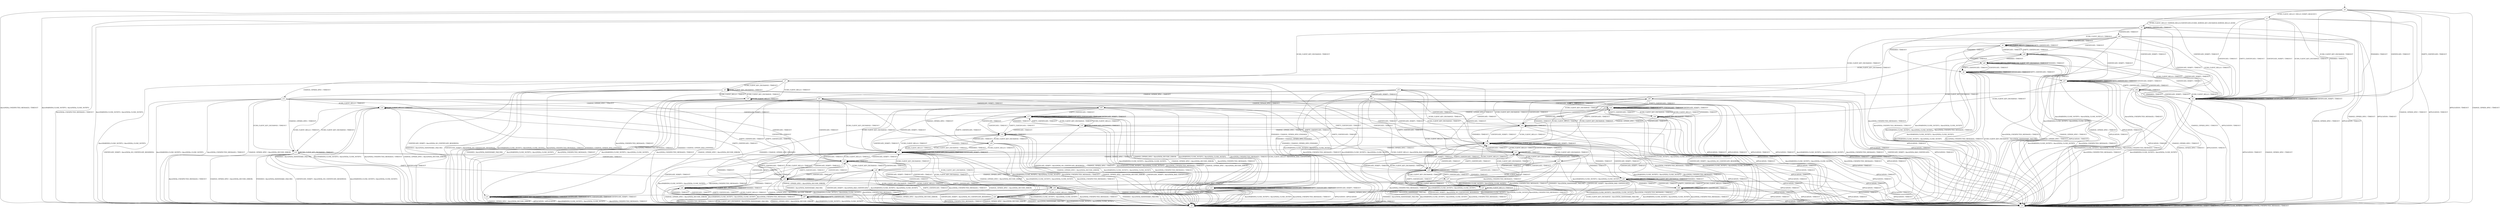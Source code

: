 digraph h4 {
s0 [label="s0"];
s1 [label="s1"];
s2 [label="s2"];
s3 [label="s3"];
s4 [label="s4"];
s5 [label="s5"];
s6 [label="s6"];
s7 [label="s7"];
s8 [label="s8"];
s26 [label="s26"];
s27 [label="s27"];
s9 [label="s9"];
s10 [label="s10"];
s11 [label="s11"];
s12 [label="s12"];
s21 [label="s21"];
s28 [label="s28"];
s29 [label="s29"];
s35 [label="s35"];
s36 [label="s36"];
s46 [label="s46"];
s13 [label="s13"];
s14 [label="s14"];
s15 [label="s15"];
s16 [label="s16"];
s22 [label="s22"];
s23 [label="s23"];
s30 [label="s30"];
s33 [label="s33"];
s37 [label="s37"];
s41 [label="s41"];
s42 [label="s42"];
s45 [label="s45"];
s17 [label="s17"];
s18 [label="s18"];
s24 [label="s24"];
s25 [label="s25"];
s31 [label="s31"];
s34 [label="s34"];
s38 [label="s38"];
s43 [label="s43"];
s44 [label="s44"];
s48 [label="s48"];
s19 [label="s19"];
s20 [label="s20"];
s32 [label="s32"];
s40 [label="s40"];
s47 [label="s47"];
s39 [label="s39"];
s0 -> s1 [label="ECDH_CLIENT_HELLO / HELLO_VERIFY_REQUEST+"];
s0 -> s2 [label="ECDH_CLIENT_KEY_EXCHANGE / TIMEOUT"];
s0 -> s3 [label="CHANGE_CIPHER_SPEC / TIMEOUT"];
s0 -> s2 [label="FINISHED / TIMEOUT"];
s0 -> s3 [label="APPLICATION / TIMEOUT"];
s0 -> s2 [label="CERTIFICATE / TIMEOUT"];
s0 -> s2 [label="EMPTY_CERTIFICATE / TIMEOUT"];
s0 -> s2 [label="CERTIFICATE_VERIFY / TIMEOUT"];
s0 -> s4 [label="Alert(WARNING,CLOSE_NOTIFY) / Alert(FATAL,CLOSE_NOTIFY)"];
s0 -> s4 [label="Alert(FATAL,UNEXPECTED_MESSAGE) / TIMEOUT"];
s1 -> s5 [label="ECDH_CLIENT_HELLO / SERVER_HELLO,CERTIFICATE,ECDHE_SERVER_KEY_EXCHANGE,SERVER_HELLO_DONE"];
s1 -> s2 [label="ECDH_CLIENT_KEY_EXCHANGE / TIMEOUT"];
s1 -> s3 [label="CHANGE_CIPHER_SPEC / TIMEOUT"];
s1 -> s2 [label="FINISHED / TIMEOUT"];
s1 -> s3 [label="APPLICATION / TIMEOUT"];
s1 -> s2 [label="CERTIFICATE / TIMEOUT"];
s1 -> s2 [label="EMPTY_CERTIFICATE / TIMEOUT"];
s1 -> s2 [label="CERTIFICATE_VERIFY / TIMEOUT"];
s1 -> s4 [label="Alert(WARNING,CLOSE_NOTIFY) / Alert(FATAL,CLOSE_NOTIFY)"];
s1 -> s4 [label="Alert(FATAL,UNEXPECTED_MESSAGE) / TIMEOUT"];
s2 -> s2 [label="ECDH_CLIENT_HELLO / TIMEOUT"];
s2 -> s2 [label="ECDH_CLIENT_KEY_EXCHANGE / TIMEOUT"];
s2 -> s3 [label="CHANGE_CIPHER_SPEC / TIMEOUT"];
s2 -> s2 [label="FINISHED / TIMEOUT"];
s2 -> s3 [label="APPLICATION / TIMEOUT"];
s2 -> s2 [label="CERTIFICATE / TIMEOUT"];
s2 -> s2 [label="EMPTY_CERTIFICATE / TIMEOUT"];
s2 -> s2 [label="CERTIFICATE_VERIFY / TIMEOUT"];
s2 -> s4 [label="Alert(WARNING,CLOSE_NOTIFY) / Alert(FATAL,CLOSE_NOTIFY)"];
s2 -> s4 [label="Alert(FATAL,UNEXPECTED_MESSAGE) / TIMEOUT"];
s3 -> s3 [label="ECDH_CLIENT_HELLO / TIMEOUT"];
s3 -> s3 [label="ECDH_CLIENT_KEY_EXCHANGE / TIMEOUT"];
s3 -> s3 [label="CHANGE_CIPHER_SPEC / TIMEOUT"];
s3 -> s3 [label="FINISHED / TIMEOUT"];
s3 -> s3 [label="APPLICATION / TIMEOUT"];
s3 -> s3 [label="CERTIFICATE / TIMEOUT"];
s3 -> s3 [label="EMPTY_CERTIFICATE / TIMEOUT"];
s3 -> s3 [label="CERTIFICATE_VERIFY / TIMEOUT"];
s3 -> s3 [label="Alert(WARNING,CLOSE_NOTIFY) / TIMEOUT"];
s3 -> s3 [label="Alert(FATAL,UNEXPECTED_MESSAGE) / TIMEOUT"];
s4 -> s4 [label="ECDH_CLIENT_HELLO / SOCKET_CLOSED"];
s4 -> s4 [label="ECDH_CLIENT_KEY_EXCHANGE / SOCKET_CLOSED"];
s4 -> s4 [label="CHANGE_CIPHER_SPEC / SOCKET_CLOSED"];
s4 -> s4 [label="FINISHED / SOCKET_CLOSED"];
s4 -> s4 [label="APPLICATION / SOCKET_CLOSED"];
s4 -> s4 [label="CERTIFICATE / SOCKET_CLOSED"];
s4 -> s4 [label="EMPTY_CERTIFICATE / SOCKET_CLOSED"];
s4 -> s4 [label="CERTIFICATE_VERIFY / SOCKET_CLOSED"];
s4 -> s4 [label="Alert(WARNING,CLOSE_NOTIFY) / SOCKET_CLOSED"];
s4 -> s4 [label="Alert(FATAL,UNEXPECTED_MESSAGE) / SOCKET_CLOSED"];
s5 -> s6 [label="ECDH_CLIENT_HELLO / TIMEOUT"];
s5 -> s7 [label="ECDH_CLIENT_KEY_EXCHANGE / TIMEOUT"];
s5 -> s3 [label="CHANGE_CIPHER_SPEC / TIMEOUT"];
s5 -> s8 [label="FINISHED / TIMEOUT"];
s5 -> s3 [label="APPLICATION / TIMEOUT"];
s5 -> s26 [label="CERTIFICATE / TIMEOUT"];
s5 -> s5 [label="EMPTY_CERTIFICATE / TIMEOUT"];
s5 -> s27 [label="CERTIFICATE_VERIFY / TIMEOUT"];
s5 -> s4 [label="Alert(WARNING,CLOSE_NOTIFY) / Alert(FATAL,CLOSE_NOTIFY)"];
s5 -> s4 [label="Alert(FATAL,UNEXPECTED_MESSAGE) / TIMEOUT"];
s6 -> s6 [label="ECDH_CLIENT_HELLO / TIMEOUT"];
s6 -> s9 [label="ECDH_CLIENT_KEY_EXCHANGE / TIMEOUT"];
s6 -> s3 [label="CHANGE_CIPHER_SPEC / TIMEOUT"];
s6 -> s8 [label="FINISHED / TIMEOUT"];
s6 -> s3 [label="APPLICATION / TIMEOUT"];
s6 -> s28 [label="CERTIFICATE / TIMEOUT"];
s6 -> s6 [label="EMPTY_CERTIFICATE / TIMEOUT"];
s6 -> s27 [label="CERTIFICATE_VERIFY / TIMEOUT"];
s6 -> s4 [label="Alert(WARNING,CLOSE_NOTIFY) / Alert(FATAL,CLOSE_NOTIFY)"];
s6 -> s4 [label="Alert(FATAL,UNEXPECTED_MESSAGE) / TIMEOUT"];
s7 -> s10 [label="ECDH_CLIENT_HELLO / TIMEOUT"];
s7 -> s9 [label="ECDH_CLIENT_KEY_EXCHANGE / TIMEOUT"];
s7 -> s11 [label="CHANGE_CIPHER_SPEC / TIMEOUT"];
s7 -> s12 [label="FINISHED / CHANGE_CIPHER_SPEC,FINISHED"];
s7 -> s3 [label="APPLICATION / TIMEOUT"];
s7 -> s21 [label="CERTIFICATE / TIMEOUT"];
s7 -> s29 [label="EMPTY_CERTIFICATE / TIMEOUT"];
s7 -> s4 [label="CERTIFICATE_VERIFY / Alert(FATAL,NO_CERTIFICATE_RESERVED)"];
s7 -> s4 [label="Alert(WARNING,CLOSE_NOTIFY) / Alert(FATAL,CLOSE_NOTIFY)"];
s7 -> s4 [label="Alert(FATAL,UNEXPECTED_MESSAGE) / TIMEOUT"];
s8 -> s8 [label="ECDH_CLIENT_HELLO / TIMEOUT"];
s8 -> s4 [label="ECDH_CLIENT_KEY_EXCHANGE / Alert(FATAL,HANDSHAKE_FAILURE)"];
s8 -> s3 [label="CHANGE_CIPHER_SPEC / TIMEOUT"];
s8 -> s8 [label="FINISHED / TIMEOUT"];
s8 -> s3 [label="APPLICATION / TIMEOUT"];
s8 -> s8 [label="CERTIFICATE / TIMEOUT"];
s8 -> s8 [label="EMPTY_CERTIFICATE / TIMEOUT"];
s8 -> s27 [label="CERTIFICATE_VERIFY / TIMEOUT"];
s8 -> s4 [label="Alert(WARNING,CLOSE_NOTIFY) / Alert(FATAL,CLOSE_NOTIFY)"];
s8 -> s4 [label="Alert(FATAL,UNEXPECTED_MESSAGE) / TIMEOUT"];
s26 -> s2 [label="ECDH_CLIENT_HELLO / TIMEOUT"];
s26 -> s35 [label="ECDH_CLIENT_KEY_EXCHANGE / TIMEOUT"];
s26 -> s3 [label="CHANGE_CIPHER_SPEC / TIMEOUT"];
s26 -> s46 [label="FINISHED / TIMEOUT"];
s26 -> s3 [label="APPLICATION / TIMEOUT"];
s26 -> s28 [label="CERTIFICATE / TIMEOUT"];
s26 -> s6 [label="EMPTY_CERTIFICATE / TIMEOUT"];
s26 -> s2 [label="CERTIFICATE_VERIFY / TIMEOUT"];
s26 -> s4 [label="Alert(WARNING,CLOSE_NOTIFY) / Alert(FATAL,CLOSE_NOTIFY)"];
s26 -> s4 [label="Alert(FATAL,UNEXPECTED_MESSAGE) / TIMEOUT"];
s27 -> s27 [label="ECDH_CLIENT_HELLO / TIMEOUT"];
s27 -> s24 [label="ECDH_CLIENT_KEY_EXCHANGE / TIMEOUT"];
s27 -> s3 [label="CHANGE_CIPHER_SPEC / TIMEOUT"];
s27 -> s27 [label="FINISHED / TIMEOUT"];
s27 -> s3 [label="APPLICATION / TIMEOUT"];
s27 -> s36 [label="CERTIFICATE / TIMEOUT"];
s27 -> s27 [label="EMPTY_CERTIFICATE / TIMEOUT"];
s27 -> s27 [label="CERTIFICATE_VERIFY / TIMEOUT"];
s27 -> s4 [label="Alert(WARNING,CLOSE_NOTIFY) / Alert(FATAL,CLOSE_NOTIFY)"];
s27 -> s4 [label="Alert(FATAL,UNEXPECTED_MESSAGE) / TIMEOUT"];
s9 -> s10 [label="ECDH_CLIENT_HELLO / TIMEOUT"];
s9 -> s9 [label="ECDH_CLIENT_KEY_EXCHANGE / TIMEOUT"];
s9 -> s13 [label="CHANGE_CIPHER_SPEC / TIMEOUT"];
s9 -> s4 [label="FINISHED / Alert(FATAL,HANDSHAKE_FAILURE)"];
s9 -> s3 [label="APPLICATION / TIMEOUT"];
s9 -> s21 [label="CERTIFICATE / TIMEOUT"];
s9 -> s29 [label="EMPTY_CERTIFICATE / TIMEOUT"];
s9 -> s4 [label="CERTIFICATE_VERIFY / Alert(FATAL,NO_CERTIFICATE_RESERVED)"];
s9 -> s4 [label="Alert(WARNING,CLOSE_NOTIFY) / Alert(FATAL,CLOSE_NOTIFY)"];
s9 -> s4 [label="Alert(FATAL,UNEXPECTED_MESSAGE) / TIMEOUT"];
s10 -> s10 [label="ECDH_CLIENT_HELLO / TIMEOUT"];
s10 -> s9 [label="ECDH_CLIENT_KEY_EXCHANGE / TIMEOUT"];
s10 -> s14 [label="CHANGE_CIPHER_SPEC / TIMEOUT"];
s10 -> s4 [label="FINISHED / Alert(FATAL,HANDSHAKE_FAILURE)"];
s10 -> s3 [label="APPLICATION / TIMEOUT"];
s10 -> s21 [label="CERTIFICATE / TIMEOUT"];
s10 -> s29 [label="EMPTY_CERTIFICATE / TIMEOUT"];
s10 -> s22 [label="CERTIFICATE_VERIFY / TIMEOUT"];
s10 -> s4 [label="Alert(WARNING,CLOSE_NOTIFY) / Alert(FATAL,CLOSE_NOTIFY)"];
s10 -> s4 [label="Alert(FATAL,UNEXPECTED_MESSAGE) / TIMEOUT"];
s11 -> s14 [label="ECDH_CLIENT_HELLO / TIMEOUT"];
s11 -> s13 [label="ECDH_CLIENT_KEY_EXCHANGE / TIMEOUT"];
s11 -> s4 [label="CHANGE_CIPHER_SPEC / Alert(FATAL,DECODE_ERROR)"];
s11 -> s15 [label="FINISHED / CHANGE_CIPHER_SPEC,FINISHED"];
s11 -> s3 [label="APPLICATION / TIMEOUT"];
s11 -> s16 [label="CERTIFICATE / TIMEOUT"];
s11 -> s30 [label="EMPTY_CERTIFICATE / TIMEOUT"];
s11 -> s4 [label="CERTIFICATE_VERIFY / Alert(FATAL,NO_CERTIFICATE_RESERVED)"];
s11 -> s4 [label="Alert(WARNING,CLOSE_NOTIFY) / Alert(FATAL,CLOSE_NOTIFY)"];
s11 -> s4 [label="Alert(FATAL,UNEXPECTED_MESSAGE) / TIMEOUT"];
s12 -> s12 [label="ECDH_CLIENT_HELLO / TIMEOUT"];
s12 -> s12 [label="ECDH_CLIENT_KEY_EXCHANGE / TIMEOUT"];
s12 -> s15 [label="CHANGE_CIPHER_SPEC / TIMEOUT"];
s12 -> s12 [label="FINISHED / TIMEOUT"];
s12 -> s4 [label="APPLICATION / APPLICATION"];
s12 -> s12 [label="CERTIFICATE / TIMEOUT"];
s12 -> s12 [label="EMPTY_CERTIFICATE / TIMEOUT"];
s12 -> s12 [label="CERTIFICATE_VERIFY / TIMEOUT"];
s12 -> s4 [label="Alert(WARNING,CLOSE_NOTIFY) / Alert(FATAL,CLOSE_NOTIFY)"];
s12 -> s4 [label="Alert(FATAL,UNEXPECTED_MESSAGE) / TIMEOUT"];
s21 -> s33 [label="ECDH_CLIENT_HELLO / TIMEOUT"];
s21 -> s23 [label="ECDH_CLIENT_KEY_EXCHANGE / TIMEOUT"];
s21 -> s16 [label="CHANGE_CIPHER_SPEC / TIMEOUT"];
s21 -> s45 [label="FINISHED / TIMEOUT"];
s21 -> s3 [label="APPLICATION / TIMEOUT"];
s21 -> s21 [label="CERTIFICATE / TIMEOUT"];
s21 -> s29 [label="EMPTY_CERTIFICATE / TIMEOUT"];
s21 -> s33 [label="CERTIFICATE_VERIFY / TIMEOUT"];
s21 -> s4 [label="Alert(WARNING,CLOSE_NOTIFY) / Alert(FATAL,CLOSE_NOTIFY)"];
s21 -> s4 [label="Alert(FATAL,UNEXPECTED_MESSAGE) / TIMEOUT"];
s28 -> s2 [label="ECDH_CLIENT_HELLO / TIMEOUT"];
s28 -> s23 [label="ECDH_CLIENT_KEY_EXCHANGE / TIMEOUT"];
s28 -> s3 [label="CHANGE_CIPHER_SPEC / TIMEOUT"];
s28 -> s46 [label="FINISHED / TIMEOUT"];
s28 -> s3 [label="APPLICATION / TIMEOUT"];
s28 -> s28 [label="CERTIFICATE / TIMEOUT"];
s28 -> s6 [label="EMPTY_CERTIFICATE / TIMEOUT"];
s28 -> s2 [label="CERTIFICATE_VERIFY / TIMEOUT"];
s28 -> s4 [label="Alert(WARNING,CLOSE_NOTIFY) / Alert(FATAL,CLOSE_NOTIFY)"];
s28 -> s4 [label="Alert(FATAL,UNEXPECTED_MESSAGE) / TIMEOUT"];
s29 -> s33 [label="ECDH_CLIENT_HELLO / TIMEOUT"];
s29 -> s37 [label="ECDH_CLIENT_KEY_EXCHANGE / TIMEOUT"];
s29 -> s30 [label="CHANGE_CIPHER_SPEC / TIMEOUT"];
s29 -> s45 [label="FINISHED / TIMEOUT"];
s29 -> s3 [label="APPLICATION / TIMEOUT"];
s29 -> s21 [label="CERTIFICATE / TIMEOUT"];
s29 -> s29 [label="EMPTY_CERTIFICATE / TIMEOUT"];
s29 -> s33 [label="CERTIFICATE_VERIFY / TIMEOUT"];
s29 -> s4 [label="Alert(WARNING,CLOSE_NOTIFY) / Alert(FATAL,CLOSE_NOTIFY)"];
s29 -> s4 [label="Alert(FATAL,UNEXPECTED_MESSAGE) / TIMEOUT"];
s35 -> s25 [label="ECDH_CLIENT_HELLO / TIMEOUT"];
s35 -> s33 [label="ECDH_CLIENT_KEY_EXCHANGE / TIMEOUT"];
s35 -> s41 [label="CHANGE_CIPHER_SPEC / TIMEOUT"];
s35 -> s12 [label="FINISHED / CHANGE_CIPHER_SPEC,FINISHED"];
s35 -> s3 [label="APPLICATION / TIMEOUT"];
s35 -> s21 [label="CERTIFICATE / TIMEOUT"];
s35 -> s29 [label="EMPTY_CERTIFICATE / TIMEOUT"];
s35 -> s42 [label="CERTIFICATE_VERIFY / TIMEOUT"];
s35 -> s4 [label="Alert(WARNING,CLOSE_NOTIFY) / Alert(FATAL,CLOSE_NOTIFY)"];
s35 -> s4 [label="Alert(FATAL,UNEXPECTED_MESSAGE) / TIMEOUT"];
s36 -> s2 [label="ECDH_CLIENT_HELLO / TIMEOUT"];
s36 -> s40 [label="ECDH_CLIENT_KEY_EXCHANGE / TIMEOUT"];
s36 -> s3 [label="CHANGE_CIPHER_SPEC / TIMEOUT"];
s36 -> s2 [label="FINISHED / TIMEOUT"];
s36 -> s3 [label="APPLICATION / TIMEOUT"];
s36 -> s36 [label="CERTIFICATE / TIMEOUT"];
s36 -> s27 [label="EMPTY_CERTIFICATE / TIMEOUT"];
s36 -> s2 [label="CERTIFICATE_VERIFY / TIMEOUT"];
s36 -> s4 [label="Alert(WARNING,CLOSE_NOTIFY) / Alert(FATAL,CLOSE_NOTIFY)"];
s36 -> s4 [label="Alert(FATAL,UNEXPECTED_MESSAGE) / TIMEOUT"];
s46 -> s46 [label="ECDH_CLIENT_HELLO / TIMEOUT"];
s46 -> s46 [label="ECDH_CLIENT_KEY_EXCHANGE / TIMEOUT"];
s46 -> s3 [label="CHANGE_CIPHER_SPEC / TIMEOUT"];
s46 -> s46 [label="FINISHED / TIMEOUT"];
s46 -> s3 [label="APPLICATION / TIMEOUT"];
s46 -> s8 [label="CERTIFICATE / TIMEOUT"];
s46 -> s8 [label="EMPTY_CERTIFICATE / TIMEOUT"];
s46 -> s2 [label="CERTIFICATE_VERIFY / TIMEOUT"];
s46 -> s4 [label="Alert(WARNING,CLOSE_NOTIFY) / Alert(FATAL,CLOSE_NOTIFY)"];
s46 -> s4 [label="Alert(FATAL,UNEXPECTED_MESSAGE) / TIMEOUT"];
s13 -> s14 [label="ECDH_CLIENT_HELLO / TIMEOUT"];
s13 -> s13 [label="ECDH_CLIENT_KEY_EXCHANGE / TIMEOUT"];
s13 -> s4 [label="CHANGE_CIPHER_SPEC / Alert(FATAL,DECODE_ERROR)"];
s13 -> s4 [label="FINISHED / Alert(FATAL,HANDSHAKE_FAILURE)"];
s13 -> s3 [label="APPLICATION / TIMEOUT"];
s13 -> s16 [label="CERTIFICATE / TIMEOUT"];
s13 -> s30 [label="EMPTY_CERTIFICATE / TIMEOUT"];
s13 -> s4 [label="CERTIFICATE_VERIFY / Alert(FATAL,NO_CERTIFICATE_RESERVED)"];
s13 -> s4 [label="Alert(WARNING,CLOSE_NOTIFY) / Alert(FATAL,CLOSE_NOTIFY)"];
s13 -> s4 [label="Alert(FATAL,UNEXPECTED_MESSAGE) / TIMEOUT"];
s14 -> s14 [label="ECDH_CLIENT_HELLO / TIMEOUT"];
s14 -> s13 [label="ECDH_CLIENT_KEY_EXCHANGE / TIMEOUT"];
s14 -> s4 [label="CHANGE_CIPHER_SPEC / Alert(FATAL,DECODE_ERROR)"];
s14 -> s4 [label="FINISHED / Alert(FATAL,HANDSHAKE_FAILURE)"];
s14 -> s3 [label="APPLICATION / TIMEOUT"];
s14 -> s16 [label="CERTIFICATE / TIMEOUT"];
s14 -> s30 [label="EMPTY_CERTIFICATE / TIMEOUT"];
s14 -> s17 [label="CERTIFICATE_VERIFY / TIMEOUT"];
s14 -> s4 [label="Alert(WARNING,CLOSE_NOTIFY) / Alert(FATAL,CLOSE_NOTIFY)"];
s14 -> s4 [label="Alert(FATAL,UNEXPECTED_MESSAGE) / TIMEOUT"];
s15 -> s15 [label="ECDH_CLIENT_HELLO / TIMEOUT"];
s15 -> s15 [label="ECDH_CLIENT_KEY_EXCHANGE / TIMEOUT"];
s15 -> s4 [label="CHANGE_CIPHER_SPEC / Alert(FATAL,DECODE_ERROR)"];
s15 -> s15 [label="FINISHED / TIMEOUT"];
s15 -> s4 [label="APPLICATION / APPLICATION"];
s15 -> s15 [label="CERTIFICATE / TIMEOUT"];
s15 -> s15 [label="EMPTY_CERTIFICATE / TIMEOUT"];
s15 -> s15 [label="CERTIFICATE_VERIFY / TIMEOUT"];
s15 -> s4 [label="Alert(WARNING,CLOSE_NOTIFY) / Alert(FATAL,CLOSE_NOTIFY)"];
s15 -> s4 [label="Alert(FATAL,UNEXPECTED_MESSAGE) / TIMEOUT"];
s16 -> s31 [label="ECDH_CLIENT_HELLO / TIMEOUT"];
s16 -> s18 [label="ECDH_CLIENT_KEY_EXCHANGE / TIMEOUT"];
s16 -> s4 [label="CHANGE_CIPHER_SPEC / Alert(FATAL,DECODE_ERROR)"];
s16 -> s44 [label="FINISHED / TIMEOUT"];
s16 -> s3 [label="APPLICATION / TIMEOUT"];
s16 -> s16 [label="CERTIFICATE / TIMEOUT"];
s16 -> s30 [label="EMPTY_CERTIFICATE / TIMEOUT"];
s16 -> s31 [label="CERTIFICATE_VERIFY / TIMEOUT"];
s16 -> s4 [label="Alert(WARNING,CLOSE_NOTIFY) / Alert(FATAL,CLOSE_NOTIFY)"];
s16 -> s4 [label="Alert(FATAL,UNEXPECTED_MESSAGE) / TIMEOUT"];
s22 -> s22 [label="ECDH_CLIENT_HELLO / TIMEOUT"];
s22 -> s24 [label="ECDH_CLIENT_KEY_EXCHANGE / TIMEOUT"];
s22 -> s17 [label="CHANGE_CIPHER_SPEC / TIMEOUT"];
s22 -> s22 [label="FINISHED / TIMEOUT"];
s22 -> s3 [label="APPLICATION / TIMEOUT"];
s22 -> s34 [label="CERTIFICATE / TIMEOUT"];
s22 -> s22 [label="EMPTY_CERTIFICATE / TIMEOUT"];
s22 -> s22 [label="CERTIFICATE_VERIFY / TIMEOUT"];
s22 -> s4 [label="Alert(WARNING,CLOSE_NOTIFY) / Alert(FATAL,CLOSE_NOTIFY)"];
s22 -> s4 [label="Alert(FATAL,UNEXPECTED_MESSAGE) / TIMEOUT"];
s23 -> s25 [label="ECDH_CLIENT_HELLO / TIMEOUT"];
s23 -> s33 [label="ECDH_CLIENT_KEY_EXCHANGE / TIMEOUT"];
s23 -> s18 [label="CHANGE_CIPHER_SPEC / TIMEOUT"];
s23 -> s4 [label="FINISHED / Alert(FATAL,HANDSHAKE_FAILURE)"];
s23 -> s3 [label="APPLICATION / TIMEOUT"];
s23 -> s21 [label="CERTIFICATE / TIMEOUT"];
s23 -> s29 [label="EMPTY_CERTIFICATE / TIMEOUT"];
s23 -> s4 [label="CERTIFICATE_VERIFY / Alert(FATAL,BAD_CERTIFICATE)"];
s23 -> s4 [label="Alert(WARNING,CLOSE_NOTIFY) / Alert(FATAL,CLOSE_NOTIFY)"];
s23 -> s4 [label="Alert(FATAL,UNEXPECTED_MESSAGE) / TIMEOUT"];
s30 -> s31 [label="ECDH_CLIENT_HELLO / TIMEOUT"];
s30 -> s38 [label="ECDH_CLIENT_KEY_EXCHANGE / TIMEOUT"];
s30 -> s4 [label="CHANGE_CIPHER_SPEC / Alert(FATAL,DECODE_ERROR)"];
s30 -> s44 [label="FINISHED / TIMEOUT"];
s30 -> s3 [label="APPLICATION / TIMEOUT"];
s30 -> s16 [label="CERTIFICATE / TIMEOUT"];
s30 -> s30 [label="EMPTY_CERTIFICATE / TIMEOUT"];
s30 -> s31 [label="CERTIFICATE_VERIFY / TIMEOUT"];
s30 -> s4 [label="Alert(WARNING,CLOSE_NOTIFY) / Alert(FATAL,CLOSE_NOTIFY)"];
s30 -> s4 [label="Alert(FATAL,UNEXPECTED_MESSAGE) / TIMEOUT"];
s33 -> s33 [label="ECDH_CLIENT_HELLO / TIMEOUT"];
s33 -> s33 [label="ECDH_CLIENT_KEY_EXCHANGE / TIMEOUT"];
s33 -> s31 [label="CHANGE_CIPHER_SPEC / TIMEOUT"];
s33 -> s45 [label="FINISHED / TIMEOUT"];
s33 -> s3 [label="APPLICATION / TIMEOUT"];
s33 -> s21 [label="CERTIFICATE / TIMEOUT"];
s33 -> s29 [label="EMPTY_CERTIFICATE / TIMEOUT"];
s33 -> s33 [label="CERTIFICATE_VERIFY / TIMEOUT"];
s33 -> s4 [label="Alert(WARNING,CLOSE_NOTIFY) / Alert(FATAL,CLOSE_NOTIFY)"];
s33 -> s4 [label="Alert(FATAL,UNEXPECTED_MESSAGE) / TIMEOUT"];
s37 -> s25 [label="ECDH_CLIENT_HELLO / TIMEOUT"];
s37 -> s33 [label="ECDH_CLIENT_KEY_EXCHANGE / TIMEOUT"];
s37 -> s38 [label="CHANGE_CIPHER_SPEC / TIMEOUT"];
s37 -> s4 [label="FINISHED / Alert(FATAL,HANDSHAKE_FAILURE)"];
s37 -> s3 [label="APPLICATION / TIMEOUT"];
s37 -> s21 [label="CERTIFICATE / TIMEOUT"];
s37 -> s29 [label="EMPTY_CERTIFICATE / TIMEOUT"];
s37 -> s4 [label="CERTIFICATE_VERIFY / Alert(FATAL,NO_CERTIFICATE_RESERVED)"];
s37 -> s4 [label="Alert(WARNING,CLOSE_NOTIFY) / Alert(FATAL,CLOSE_NOTIFY)"];
s37 -> s4 [label="Alert(FATAL,UNEXPECTED_MESSAGE) / TIMEOUT"];
s41 -> s20 [label="ECDH_CLIENT_HELLO / TIMEOUT"];
s41 -> s31 [label="ECDH_CLIENT_KEY_EXCHANGE / TIMEOUT"];
s41 -> s4 [label="CHANGE_CIPHER_SPEC / Alert(FATAL,DECODE_ERROR)"];
s41 -> s15 [label="FINISHED / CHANGE_CIPHER_SPEC,FINISHED"];
s41 -> s3 [label="APPLICATION / TIMEOUT"];
s41 -> s16 [label="CERTIFICATE / TIMEOUT"];
s41 -> s30 [label="EMPTY_CERTIFICATE / TIMEOUT"];
s41 -> s43 [label="CERTIFICATE_VERIFY / TIMEOUT"];
s41 -> s4 [label="Alert(WARNING,CLOSE_NOTIFY) / Alert(FATAL,CLOSE_NOTIFY)"];
s41 -> s4 [label="Alert(FATAL,UNEXPECTED_MESSAGE) / TIMEOUT"];
s42 -> s4 [label="ECDH_CLIENT_HELLO / Alert(FATAL,BAD_CERTIFICATE)"];
s42 -> s33 [label="ECDH_CLIENT_KEY_EXCHANGE / TIMEOUT"];
s42 -> s43 [label="CHANGE_CIPHER_SPEC / TIMEOUT"];
s42 -> s12 [label="FINISHED / CHANGE_CIPHER_SPEC,FINISHED"];
s42 -> s3 [label="APPLICATION / TIMEOUT"];
s42 -> s34 [label="CERTIFICATE / TIMEOUT"];
s42 -> s22 [label="EMPTY_CERTIFICATE / TIMEOUT"];
s42 -> s33 [label="CERTIFICATE_VERIFY / TIMEOUT"];
s42 -> s4 [label="Alert(WARNING,CLOSE_NOTIFY) / Alert(FATAL,CLOSE_NOTIFY)"];
s42 -> s4 [label="Alert(FATAL,UNEXPECTED_MESSAGE) / TIMEOUT"];
s45 -> s45 [label="ECDH_CLIENT_HELLO / TIMEOUT"];
s45 -> s45 [label="ECDH_CLIENT_KEY_EXCHANGE / TIMEOUT"];
s45 -> s44 [label="CHANGE_CIPHER_SPEC / TIMEOUT"];
s45 -> s45 [label="FINISHED / TIMEOUT"];
s45 -> s3 [label="APPLICATION / TIMEOUT"];
s45 -> s48 [label="CERTIFICATE / TIMEOUT"];
s45 -> s48 [label="EMPTY_CERTIFICATE / TIMEOUT"];
s45 -> s33 [label="CERTIFICATE_VERIFY / TIMEOUT"];
s45 -> s4 [label="Alert(WARNING,CLOSE_NOTIFY) / Alert(FATAL,CLOSE_NOTIFY)"];
s45 -> s4 [label="Alert(FATAL,UNEXPECTED_MESSAGE) / TIMEOUT"];
s17 -> s17 [label="ECDH_CLIENT_HELLO / TIMEOUT"];
s17 -> s19 [label="ECDH_CLIENT_KEY_EXCHANGE / TIMEOUT"];
s17 -> s4 [label="CHANGE_CIPHER_SPEC / Alert(FATAL,DECODE_ERROR)"];
s17 -> s17 [label="FINISHED / TIMEOUT"];
s17 -> s3 [label="APPLICATION / TIMEOUT"];
s17 -> s32 [label="CERTIFICATE / TIMEOUT"];
s17 -> s17 [label="EMPTY_CERTIFICATE / TIMEOUT"];
s17 -> s17 [label="CERTIFICATE_VERIFY / TIMEOUT"];
s17 -> s4 [label="Alert(WARNING,CLOSE_NOTIFY) / Alert(FATAL,CLOSE_NOTIFY)"];
s17 -> s4 [label="Alert(FATAL,UNEXPECTED_MESSAGE) / TIMEOUT"];
s18 -> s20 [label="ECDH_CLIENT_HELLO / TIMEOUT"];
s18 -> s31 [label="ECDH_CLIENT_KEY_EXCHANGE / TIMEOUT"];
s18 -> s4 [label="CHANGE_CIPHER_SPEC / Alert(FATAL,DECODE_ERROR)"];
s18 -> s4 [label="FINISHED / Alert(FATAL,HANDSHAKE_FAILURE)"];
s18 -> s3 [label="APPLICATION / TIMEOUT"];
s18 -> s16 [label="CERTIFICATE / TIMEOUT"];
s18 -> s30 [label="EMPTY_CERTIFICATE / TIMEOUT"];
s18 -> s4 [label="CERTIFICATE_VERIFY / Alert(FATAL,BAD_CERTIFICATE)"];
s18 -> s4 [label="Alert(WARNING,CLOSE_NOTIFY) / Alert(FATAL,CLOSE_NOTIFY)"];
s18 -> s4 [label="Alert(FATAL,UNEXPECTED_MESSAGE) / TIMEOUT"];
s24 -> s22 [label="ECDH_CLIENT_HELLO / TIMEOUT"];
s24 -> s24 [label="ECDH_CLIENT_KEY_EXCHANGE / TIMEOUT"];
s24 -> s19 [label="CHANGE_CIPHER_SPEC / TIMEOUT"];
s24 -> s22 [label="FINISHED / TIMEOUT"];
s24 -> s3 [label="APPLICATION / TIMEOUT"];
s24 -> s34 [label="CERTIFICATE / TIMEOUT"];
s24 -> s22 [label="EMPTY_CERTIFICATE / TIMEOUT"];
s24 -> s4 [label="CERTIFICATE_VERIFY / Alert(FATAL,NO_CERTIFICATE_RESERVED)"];
s24 -> s4 [label="Alert(WARNING,CLOSE_NOTIFY) / Alert(FATAL,CLOSE_NOTIFY)"];
s24 -> s4 [label="Alert(FATAL,UNEXPECTED_MESSAGE) / TIMEOUT"];
s25 -> s25 [label="ECDH_CLIENT_HELLO / TIMEOUT"];
s25 -> s33 [label="ECDH_CLIENT_KEY_EXCHANGE / TIMEOUT"];
s25 -> s20 [label="CHANGE_CIPHER_SPEC / TIMEOUT"];
s25 -> s4 [label="FINISHED / Alert(FATAL,HANDSHAKE_FAILURE)"];
s25 -> s3 [label="APPLICATION / TIMEOUT"];
s25 -> s21 [label="CERTIFICATE / TIMEOUT"];
s25 -> s29 [label="EMPTY_CERTIFICATE / TIMEOUT"];
s25 -> s33 [label="CERTIFICATE_VERIFY / TIMEOUT"];
s25 -> s4 [label="Alert(WARNING,CLOSE_NOTIFY) / Alert(FATAL,CLOSE_NOTIFY)"];
s25 -> s4 [label="Alert(FATAL,UNEXPECTED_MESSAGE) / TIMEOUT"];
s31 -> s31 [label="ECDH_CLIENT_HELLO / TIMEOUT"];
s31 -> s31 [label="ECDH_CLIENT_KEY_EXCHANGE / TIMEOUT"];
s31 -> s4 [label="CHANGE_CIPHER_SPEC / Alert(FATAL,DECODE_ERROR)"];
s31 -> s44 [label="FINISHED / TIMEOUT"];
s31 -> s3 [label="APPLICATION / TIMEOUT"];
s31 -> s16 [label="CERTIFICATE / TIMEOUT"];
s31 -> s30 [label="EMPTY_CERTIFICATE / TIMEOUT"];
s31 -> s31 [label="CERTIFICATE_VERIFY / TIMEOUT"];
s31 -> s4 [label="Alert(WARNING,CLOSE_NOTIFY) / Alert(FATAL,CLOSE_NOTIFY)"];
s31 -> s4 [label="Alert(FATAL,UNEXPECTED_MESSAGE) / TIMEOUT"];
s34 -> s33 [label="ECDH_CLIENT_HELLO / TIMEOUT"];
s34 -> s40 [label="ECDH_CLIENT_KEY_EXCHANGE / TIMEOUT"];
s34 -> s32 [label="CHANGE_CIPHER_SPEC / TIMEOUT"];
s34 -> s33 [label="FINISHED / TIMEOUT"];
s34 -> s3 [label="APPLICATION / TIMEOUT"];
s34 -> s34 [label="CERTIFICATE / TIMEOUT"];
s34 -> s22 [label="EMPTY_CERTIFICATE / TIMEOUT"];
s34 -> s33 [label="CERTIFICATE_VERIFY / TIMEOUT"];
s34 -> s4 [label="Alert(WARNING,CLOSE_NOTIFY) / Alert(FATAL,CLOSE_NOTIFY)"];
s34 -> s4 [label="Alert(FATAL,UNEXPECTED_MESSAGE) / TIMEOUT"];
s38 -> s20 [label="ECDH_CLIENT_HELLO / TIMEOUT"];
s38 -> s31 [label="ECDH_CLIENT_KEY_EXCHANGE / TIMEOUT"];
s38 -> s4 [label="CHANGE_CIPHER_SPEC / Alert(FATAL,DECODE_ERROR)"];
s38 -> s4 [label="FINISHED / Alert(FATAL,HANDSHAKE_FAILURE)"];
s38 -> s3 [label="APPLICATION / TIMEOUT"];
s38 -> s16 [label="CERTIFICATE / TIMEOUT"];
s38 -> s30 [label="EMPTY_CERTIFICATE / TIMEOUT"];
s38 -> s4 [label="CERTIFICATE_VERIFY / Alert(FATAL,NO_CERTIFICATE_RESERVED)"];
s38 -> s4 [label="Alert(WARNING,CLOSE_NOTIFY) / Alert(FATAL,CLOSE_NOTIFY)"];
s38 -> s4 [label="Alert(FATAL,UNEXPECTED_MESSAGE) / TIMEOUT"];
s43 -> s4 [label="ECDH_CLIENT_HELLO / Alert(FATAL,BAD_CERTIFICATE)"];
s43 -> s31 [label="ECDH_CLIENT_KEY_EXCHANGE / TIMEOUT"];
s43 -> s4 [label="CHANGE_CIPHER_SPEC / Alert(FATAL,DECODE_ERROR)"];
s43 -> s15 [label="FINISHED / CHANGE_CIPHER_SPEC,FINISHED"];
s43 -> s3 [label="APPLICATION / TIMEOUT"];
s43 -> s32 [label="CERTIFICATE / TIMEOUT"];
s43 -> s17 [label="EMPTY_CERTIFICATE / TIMEOUT"];
s43 -> s31 [label="CERTIFICATE_VERIFY / TIMEOUT"];
s43 -> s4 [label="Alert(WARNING,CLOSE_NOTIFY) / Alert(FATAL,CLOSE_NOTIFY)"];
s43 -> s4 [label="Alert(FATAL,UNEXPECTED_MESSAGE) / TIMEOUT"];
s44 -> s44 [label="ECDH_CLIENT_HELLO / TIMEOUT"];
s44 -> s44 [label="ECDH_CLIENT_KEY_EXCHANGE / TIMEOUT"];
s44 -> s4 [label="CHANGE_CIPHER_SPEC / Alert(FATAL,DECODE_ERROR)"];
s44 -> s44 [label="FINISHED / TIMEOUT"];
s44 -> s3 [label="APPLICATION / TIMEOUT"];
s44 -> s47 [label="CERTIFICATE / TIMEOUT"];
s44 -> s47 [label="EMPTY_CERTIFICATE / TIMEOUT"];
s44 -> s31 [label="CERTIFICATE_VERIFY / TIMEOUT"];
s44 -> s4 [label="Alert(WARNING,CLOSE_NOTIFY) / Alert(FATAL,CLOSE_NOTIFY)"];
s44 -> s4 [label="Alert(FATAL,UNEXPECTED_MESSAGE) / TIMEOUT"];
s48 -> s45 [label="ECDH_CLIENT_HELLO / TIMEOUT"];
s48 -> s4 [label="ECDH_CLIENT_KEY_EXCHANGE / Alert(FATAL,HANDSHAKE_FAILURE)"];
s48 -> s47 [label="CHANGE_CIPHER_SPEC / TIMEOUT"];
s48 -> s45 [label="FINISHED / TIMEOUT"];
s48 -> s3 [label="APPLICATION / TIMEOUT"];
s48 -> s48 [label="CERTIFICATE / TIMEOUT"];
s48 -> s48 [label="EMPTY_CERTIFICATE / TIMEOUT"];
s48 -> s33 [label="CERTIFICATE_VERIFY / TIMEOUT"];
s48 -> s4 [label="Alert(WARNING,CLOSE_NOTIFY) / Alert(FATAL,CLOSE_NOTIFY)"];
s48 -> s4 [label="Alert(FATAL,UNEXPECTED_MESSAGE) / TIMEOUT"];
s19 -> s17 [label="ECDH_CLIENT_HELLO / TIMEOUT"];
s19 -> s19 [label="ECDH_CLIENT_KEY_EXCHANGE / TIMEOUT"];
s19 -> s4 [label="CHANGE_CIPHER_SPEC / Alert(FATAL,DECODE_ERROR)"];
s19 -> s17 [label="FINISHED / TIMEOUT"];
s19 -> s3 [label="APPLICATION / TIMEOUT"];
s19 -> s32 [label="CERTIFICATE / TIMEOUT"];
s19 -> s17 [label="EMPTY_CERTIFICATE / TIMEOUT"];
s19 -> s4 [label="CERTIFICATE_VERIFY / Alert(FATAL,NO_CERTIFICATE_RESERVED)"];
s19 -> s4 [label="Alert(WARNING,CLOSE_NOTIFY) / Alert(FATAL,CLOSE_NOTIFY)"];
s19 -> s4 [label="Alert(FATAL,UNEXPECTED_MESSAGE) / TIMEOUT"];
s20 -> s20 [label="ECDH_CLIENT_HELLO / TIMEOUT"];
s20 -> s31 [label="ECDH_CLIENT_KEY_EXCHANGE / TIMEOUT"];
s20 -> s4 [label="CHANGE_CIPHER_SPEC / Alert(FATAL,DECODE_ERROR)"];
s20 -> s4 [label="FINISHED / Alert(FATAL,HANDSHAKE_FAILURE)"];
s20 -> s3 [label="APPLICATION / TIMEOUT"];
s20 -> s16 [label="CERTIFICATE / TIMEOUT"];
s20 -> s30 [label="EMPTY_CERTIFICATE / TIMEOUT"];
s20 -> s31 [label="CERTIFICATE_VERIFY / TIMEOUT"];
s20 -> s4 [label="Alert(WARNING,CLOSE_NOTIFY) / Alert(FATAL,CLOSE_NOTIFY)"];
s20 -> s4 [label="Alert(FATAL,UNEXPECTED_MESSAGE) / TIMEOUT"];
s32 -> s31 [label="ECDH_CLIENT_HELLO / TIMEOUT"];
s32 -> s39 [label="ECDH_CLIENT_KEY_EXCHANGE / TIMEOUT"];
s32 -> s4 [label="CHANGE_CIPHER_SPEC / Alert(FATAL,DECODE_ERROR)"];
s32 -> s31 [label="FINISHED / TIMEOUT"];
s32 -> s3 [label="APPLICATION / TIMEOUT"];
s32 -> s32 [label="CERTIFICATE / TIMEOUT"];
s32 -> s17 [label="EMPTY_CERTIFICATE / TIMEOUT"];
s32 -> s31 [label="CERTIFICATE_VERIFY / TIMEOUT"];
s32 -> s4 [label="Alert(WARNING,CLOSE_NOTIFY) / Alert(FATAL,CLOSE_NOTIFY)"];
s32 -> s4 [label="Alert(FATAL,UNEXPECTED_MESSAGE) / TIMEOUT"];
s40 -> s33 [label="ECDH_CLIENT_HELLO / TIMEOUT"];
s40 -> s33 [label="ECDH_CLIENT_KEY_EXCHANGE / TIMEOUT"];
s40 -> s39 [label="CHANGE_CIPHER_SPEC / TIMEOUT"];
s40 -> s33 [label="FINISHED / TIMEOUT"];
s40 -> s3 [label="APPLICATION / TIMEOUT"];
s40 -> s34 [label="CERTIFICATE / TIMEOUT"];
s40 -> s22 [label="EMPTY_CERTIFICATE / TIMEOUT"];
s40 -> s4 [label="CERTIFICATE_VERIFY / Alert(FATAL,BAD_CERTIFICATE)"];
s40 -> s4 [label="Alert(WARNING,CLOSE_NOTIFY) / Alert(FATAL,CLOSE_NOTIFY)"];
s40 -> s4 [label="Alert(FATAL,UNEXPECTED_MESSAGE) / TIMEOUT"];
s47 -> s44 [label="ECDH_CLIENT_HELLO / TIMEOUT"];
s47 -> s4 [label="ECDH_CLIENT_KEY_EXCHANGE / Alert(FATAL,HANDSHAKE_FAILURE)"];
s47 -> s4 [label="CHANGE_CIPHER_SPEC / Alert(FATAL,DECODE_ERROR)"];
s47 -> s44 [label="FINISHED / TIMEOUT"];
s47 -> s3 [label="APPLICATION / TIMEOUT"];
s47 -> s47 [label="CERTIFICATE / TIMEOUT"];
s47 -> s47 [label="EMPTY_CERTIFICATE / TIMEOUT"];
s47 -> s31 [label="CERTIFICATE_VERIFY / TIMEOUT"];
s47 -> s4 [label="Alert(WARNING,CLOSE_NOTIFY) / Alert(FATAL,CLOSE_NOTIFY)"];
s47 -> s4 [label="Alert(FATAL,UNEXPECTED_MESSAGE) / TIMEOUT"];
s39 -> s31 [label="ECDH_CLIENT_HELLO / TIMEOUT"];
s39 -> s31 [label="ECDH_CLIENT_KEY_EXCHANGE / TIMEOUT"];
s39 -> s4 [label="CHANGE_CIPHER_SPEC / Alert(FATAL,DECODE_ERROR)"];
s39 -> s31 [label="FINISHED / TIMEOUT"];
s39 -> s3 [label="APPLICATION / TIMEOUT"];
s39 -> s32 [label="CERTIFICATE / TIMEOUT"];
s39 -> s17 [label="EMPTY_CERTIFICATE / TIMEOUT"];
s39 -> s4 [label="CERTIFICATE_VERIFY / Alert(FATAL,BAD_CERTIFICATE)"];
s39 -> s4 [label="Alert(WARNING,CLOSE_NOTIFY) / Alert(FATAL,CLOSE_NOTIFY)"];
s39 -> s4 [label="Alert(FATAL,UNEXPECTED_MESSAGE) / TIMEOUT"];
__start0 [shape=none, label=""];
__start0 -> s0 [label=""];
}

